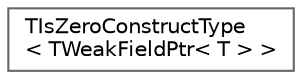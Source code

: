 digraph "Graphical Class Hierarchy"
{
 // INTERACTIVE_SVG=YES
 // LATEX_PDF_SIZE
  bgcolor="transparent";
  edge [fontname=Helvetica,fontsize=10,labelfontname=Helvetica,labelfontsize=10];
  node [fontname=Helvetica,fontsize=10,shape=box,height=0.2,width=0.4];
  rankdir="LR";
  Node0 [id="Node000000",label="TIsZeroConstructType\l\< TWeakFieldPtr\< T \> \>",height=0.2,width=0.4,color="grey40", fillcolor="white", style="filled",URL="$db/da3/structTIsZeroConstructType_3_01TWeakFieldPtr_3_01T_01_4_01_4.html",tooltip=" "];
}
